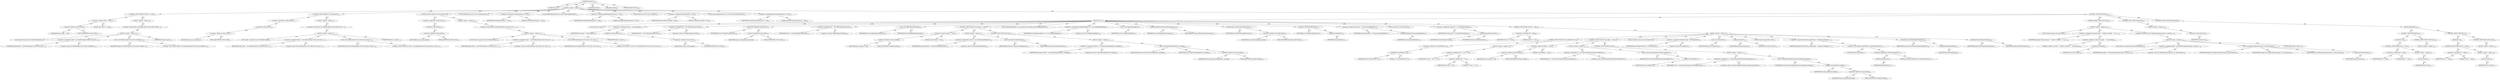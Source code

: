 digraph "execute" {  
"111669149698" [label = <(METHOD,execute)<SUB>126</SUB>> ]
"115964116994" [label = <(PARAM,this)<SUB>126</SUB>> ]
"25769803778" [label = <(BLOCK,&lt;empty&gt;,&lt;empty&gt;)<SUB>126</SUB>> ]
"47244640256" [label = <(CONTROL_STRUCTURE,IF,if (srcFile == null))<SUB>128</SUB>> ]
"30064771076" [label = <(&lt;operator&gt;.equals,srcFile == null)<SUB>128</SUB>> ]
"30064771077" [label = <(&lt;operator&gt;.fieldAccess,this.srcFile)<SUB>128</SUB>> ]
"68719476744" [label = <(IDENTIFIER,this,srcFile == null)> ]
"55834574850" [label = <(FIELD_IDENTIFIER,srcFile,srcFile)<SUB>128</SUB>> ]
"90194313216" [label = <(LITERAL,null,srcFile == null)<SUB>128</SUB>> ]
"25769803779" [label = <(BLOCK,&lt;empty&gt;,&lt;empty&gt;)<SUB>128</SUB>> ]
"30064771078" [label = <(&lt;operator&gt;.throw,throw new BuildException(&quot;Source file not defin...)<SUB>129</SUB>> ]
"25769803780" [label = <(BLOCK,&lt;empty&gt;,&lt;empty&gt;)<SUB>129</SUB>> ]
"94489280512" [label = <(LOCAL,$obj0: org.apache.tools.ant.BuildException)<SUB>129</SUB>> ]
"30064771079" [label = <(&lt;operator&gt;.assignment,$obj0 = new BuildException(&quot;Source file not def...)<SUB>129</SUB>> ]
"68719476745" [label = <(IDENTIFIER,$obj0,$obj0 = new BuildException(&quot;Source file not def...)<SUB>129</SUB>> ]
"30064771080" [label = <(&lt;operator&gt;.alloc,new BuildException(&quot;Source file not defined.&quot;))<SUB>129</SUB>> ]
"30064771081" [label = <(&lt;init&gt;,new BuildException(&quot;Source file not defined.&quot;))<SUB>129</SUB>> ]
"68719476746" [label = <(IDENTIFIER,$obj0,new BuildException(&quot;Source file not defined.&quot;))<SUB>129</SUB>> ]
"90194313217" [label = <(LITERAL,&quot;Source file not defined.&quot;,new BuildException(&quot;Source file not defined.&quot;))<SUB>129</SUB>> ]
"68719476747" [label = <(IDENTIFIER,$obj0,&lt;empty&gt;)<SUB>129</SUB>> ]
"47244640257" [label = <(CONTROL_STRUCTURE,IF,if (!srcFile.exists()))<SUB>132</SUB>> ]
"30064771082" [label = <(&lt;operator&gt;.logicalNot,!srcFile.exists())<SUB>132</SUB>> ]
"30064771083" [label = <(exists,this.srcFile.exists())<SUB>132</SUB>> ]
"30064771084" [label = <(&lt;operator&gt;.fieldAccess,this.srcFile)<SUB>132</SUB>> ]
"68719476748" [label = <(IDENTIFIER,this,this.srcFile.exists())> ]
"55834574851" [label = <(FIELD_IDENTIFIER,srcFile,srcFile)<SUB>132</SUB>> ]
"25769803781" [label = <(BLOCK,&lt;empty&gt;,&lt;empty&gt;)<SUB>132</SUB>> ]
"30064771085" [label = <(&lt;operator&gt;.throw,throw new BuildException(&quot;Source file does not ...)<SUB>133</SUB>> ]
"25769803782" [label = <(BLOCK,&lt;empty&gt;,&lt;empty&gt;)<SUB>133</SUB>> ]
"94489280513" [label = <(LOCAL,$obj1: org.apache.tools.ant.BuildException)<SUB>133</SUB>> ]
"30064771086" [label = <(&lt;operator&gt;.assignment,$obj1 = new BuildException(&quot;Source file does no...)<SUB>133</SUB>> ]
"68719476749" [label = <(IDENTIFIER,$obj1,$obj1 = new BuildException(&quot;Source file does no...)<SUB>133</SUB>> ]
"30064771087" [label = <(&lt;operator&gt;.alloc,new BuildException(&quot;Source file does not exist.&quot;))<SUB>133</SUB>> ]
"30064771088" [label = <(&lt;init&gt;,new BuildException(&quot;Source file does not exist.&quot;))<SUB>133</SUB>> ]
"68719476750" [label = <(IDENTIFIER,$obj1,new BuildException(&quot;Source file does not exist.&quot;))<SUB>133</SUB>> ]
"90194313218" [label = <(LITERAL,&quot;Source file does not exist.&quot;,new BuildException(&quot;Source file does not exist.&quot;))<SUB>133</SUB>> ]
"68719476751" [label = <(IDENTIFIER,$obj1,&lt;empty&gt;)<SUB>133</SUB>> ]
"47244640258" [label = <(CONTROL_STRUCTURE,IF,if (!srcFile.isFile()))<SUB>136</SUB>> ]
"30064771089" [label = <(&lt;operator&gt;.logicalNot,!srcFile.isFile())<SUB>136</SUB>> ]
"30064771090" [label = <(isFile,this.srcFile.isFile())<SUB>136</SUB>> ]
"30064771091" [label = <(&lt;operator&gt;.fieldAccess,this.srcFile)<SUB>136</SUB>> ]
"68719476752" [label = <(IDENTIFIER,this,this.srcFile.isFile())> ]
"55834574852" [label = <(FIELD_IDENTIFIER,srcFile,srcFile)<SUB>136</SUB>> ]
"25769803783" [label = <(BLOCK,&lt;empty&gt;,&lt;empty&gt;)<SUB>136</SUB>> ]
"30064771092" [label = <(&lt;operator&gt;.throw,throw new BuildException(&quot;Source file is not a ...)<SUB>137</SUB>> ]
"25769803784" [label = <(BLOCK,&lt;empty&gt;,&lt;empty&gt;)<SUB>137</SUB>> ]
"94489280514" [label = <(LOCAL,$obj2: org.apache.tools.ant.BuildException)<SUB>137</SUB>> ]
"30064771093" [label = <(&lt;operator&gt;.assignment,$obj2 = new BuildException(&quot;Source file is not ...)<SUB>137</SUB>> ]
"68719476753" [label = <(IDENTIFIER,$obj2,$obj2 = new BuildException(&quot;Source file is not ...)<SUB>137</SUB>> ]
"30064771094" [label = <(&lt;operator&gt;.alloc,new BuildException(&quot;Source file is not a file.&quot;))<SUB>137</SUB>> ]
"30064771095" [label = <(&lt;init&gt;,new BuildException(&quot;Source file is not a file.&quot;))<SUB>137</SUB>> ]
"68719476754" [label = <(IDENTIFIER,$obj2,new BuildException(&quot;Source file is not a file.&quot;))<SUB>137</SUB>> ]
"90194313219" [label = <(LITERAL,&quot;Source file is not a file.&quot;,new BuildException(&quot;Source file is not a file.&quot;))<SUB>137</SUB>> ]
"68719476755" [label = <(IDENTIFIER,$obj2,&lt;empty&gt;)<SUB>137</SUB>> ]
"94489280515" [label = <(LOCAL,FileInputStream fis: java.io.FileInputStream)<SUB>140</SUB>> ]
"30064771096" [label = <(&lt;operator&gt;.assignment,FileInputStream fis = null)<SUB>140</SUB>> ]
"68719476756" [label = <(IDENTIFIER,fis,FileInputStream fis = null)<SUB>140</SUB>> ]
"90194313220" [label = <(LITERAL,null,FileInputStream fis = null)<SUB>140</SUB>> ]
"94489280516" [label = <(LOCAL,BufferedInputStream bis: java.io.BufferedInputStream)<SUB>141</SUB>> ]
"30064771097" [label = <(&lt;operator&gt;.assignment,BufferedInputStream bis = null)<SUB>141</SUB>> ]
"68719476757" [label = <(IDENTIFIER,bis,BufferedInputStream bis = null)<SUB>141</SUB>> ]
"90194313221" [label = <(LITERAL,null,BufferedInputStream bis = null)<SUB>141</SUB>> ]
"94489280517" [label = <(LOCAL,Reader instream: java.io.Reader)<SUB>142</SUB>> ]
"30064771098" [label = <(&lt;operator&gt;.assignment,Reader instream = null)<SUB>142</SUB>> ]
"68719476758" [label = <(IDENTIFIER,instream,Reader instream = null)<SUB>142</SUB>> ]
"90194313222" [label = <(LITERAL,null,Reader instream = null)<SUB>142</SUB>> ]
"94489280518" [label = <(LOCAL,ByteArrayInputStream tis: java.io.ByteArrayInputStream)<SUB>143</SUB>> ]
"30064771099" [label = <(&lt;operator&gt;.assignment,ByteArrayInputStream tis = null)<SUB>143</SUB>> ]
"68719476759" [label = <(IDENTIFIER,tis,ByteArrayInputStream tis = null)<SUB>143</SUB>> ]
"90194313223" [label = <(LITERAL,null,ByteArrayInputStream tis = null)<SUB>143</SUB>> ]
"47244640259" [label = <(CONTROL_STRUCTURE,TRY,try)<SUB>145</SUB>> ]
"25769803785" [label = <(BLOCK,try,try)<SUB>145</SUB>> ]
"94489280519" [label = <(LOCAL,long len: long)<SUB>146</SUB>> ]
"30064771100" [label = <(&lt;operator&gt;.assignment,long len = srcFile.length())<SUB>146</SUB>> ]
"68719476760" [label = <(IDENTIFIER,len,long len = srcFile.length())<SUB>146</SUB>> ]
"30064771101" [label = <(length,this.srcFile.length())<SUB>146</SUB>> ]
"30064771102" [label = <(&lt;operator&gt;.fieldAccess,this.srcFile)<SUB>146</SUB>> ]
"68719476761" [label = <(IDENTIFIER,this,this.srcFile.length())> ]
"55834574853" [label = <(FIELD_IDENTIFIER,srcFile,srcFile)<SUB>146</SUB>> ]
"30064771103" [label = <(&lt;operator&gt;.assignment,fis = new FileInputStream(srcFile))<SUB>149</SUB>> ]
"68719476762" [label = <(IDENTIFIER,fis,fis = new FileInputStream(srcFile))<SUB>149</SUB>> ]
"30064771104" [label = <(&lt;operator&gt;.alloc,new FileInputStream(srcFile))<SUB>149</SUB>> ]
"30064771105" [label = <(&lt;init&gt;,new FileInputStream(srcFile))<SUB>149</SUB>> ]
"68719476763" [label = <(IDENTIFIER,fis,new FileInputStream(srcFile))<SUB>149</SUB>> ]
"30064771106" [label = <(&lt;operator&gt;.fieldAccess,this.srcFile)<SUB>149</SUB>> ]
"68719476764" [label = <(IDENTIFIER,this,new FileInputStream(srcFile))> ]
"55834574854" [label = <(FIELD_IDENTIFIER,srcFile,srcFile)<SUB>149</SUB>> ]
"30064771107" [label = <(&lt;operator&gt;.assignment,bis = new BufferedInputStream(fis))<SUB>150</SUB>> ]
"68719476765" [label = <(IDENTIFIER,bis,bis = new BufferedInputStream(fis))<SUB>150</SUB>> ]
"30064771108" [label = <(&lt;operator&gt;.alloc,new BufferedInputStream(fis))<SUB>150</SUB>> ]
"30064771109" [label = <(&lt;init&gt;,new BufferedInputStream(fis))<SUB>150</SUB>> ]
"68719476766" [label = <(IDENTIFIER,bis,new BufferedInputStream(fis))<SUB>150</SUB>> ]
"68719476767" [label = <(IDENTIFIER,fis,new BufferedInputStream(fis))<SUB>150</SUB>> ]
"47244640260" [label = <(CONTROL_STRUCTURE,IF,if (encoding == null))<SUB>151</SUB>> ]
"30064771110" [label = <(&lt;operator&gt;.equals,encoding == null)<SUB>151</SUB>> ]
"30064771111" [label = <(&lt;operator&gt;.fieldAccess,this.encoding)<SUB>151</SUB>> ]
"68719476768" [label = <(IDENTIFIER,this,encoding == null)> ]
"55834574855" [label = <(FIELD_IDENTIFIER,encoding,encoding)<SUB>151</SUB>> ]
"90194313224" [label = <(LITERAL,null,encoding == null)<SUB>151</SUB>> ]
"25769803786" [label = <(BLOCK,&lt;empty&gt;,&lt;empty&gt;)<SUB>151</SUB>> ]
"30064771112" [label = <(&lt;operator&gt;.assignment,instream = new InputStreamReader(bis))<SUB>152</SUB>> ]
"68719476769" [label = <(IDENTIFIER,instream,instream = new InputStreamReader(bis))<SUB>152</SUB>> ]
"30064771113" [label = <(&lt;operator&gt;.alloc,new InputStreamReader(bis))<SUB>152</SUB>> ]
"30064771114" [label = <(&lt;init&gt;,new InputStreamReader(bis))<SUB>152</SUB>> ]
"68719476770" [label = <(IDENTIFIER,instream,new InputStreamReader(bis))<SUB>152</SUB>> ]
"68719476771" [label = <(IDENTIFIER,bis,new InputStreamReader(bis))<SUB>152</SUB>> ]
"47244640261" [label = <(CONTROL_STRUCTURE,ELSE,else)<SUB>153</SUB>> ]
"25769803787" [label = <(BLOCK,&lt;empty&gt;,&lt;empty&gt;)<SUB>153</SUB>> ]
"30064771115" [label = <(&lt;operator&gt;.assignment,instream = new InputStreamReader(bis, encoding))<SUB>154</SUB>> ]
"68719476772" [label = <(IDENTIFIER,instream,instream = new InputStreamReader(bis, encoding))<SUB>154</SUB>> ]
"30064771116" [label = <(&lt;operator&gt;.alloc,new InputStreamReader(bis, encoding))<SUB>154</SUB>> ]
"30064771117" [label = <(&lt;init&gt;,new InputStreamReader(bis, encoding))<SUB>154</SUB>> ]
"68719476773" [label = <(IDENTIFIER,instream,new InputStreamReader(bis, encoding))<SUB>154</SUB>> ]
"68719476774" [label = <(IDENTIFIER,bis,new InputStreamReader(bis, encoding))<SUB>154</SUB>> ]
"30064771118" [label = <(&lt;operator&gt;.fieldAccess,this.encoding)<SUB>154</SUB>> ]
"68719476775" [label = <(IDENTIFIER,this,new InputStreamReader(bis, encoding))> ]
"55834574856" [label = <(FIELD_IDENTIFIER,encoding,encoding)<SUB>154</SUB>> ]
"94489280520" [label = <(LOCAL,ChainReaderHelper crh: org.apache.tools.ant.filters.util.ChainReaderHelper)<SUB>157</SUB>> ]
"30064771119" [label = <(&lt;operator&gt;.assignment,ChainReaderHelper crh = new ChainReaderHelper())<SUB>157</SUB>> ]
"68719476776" [label = <(IDENTIFIER,crh,ChainReaderHelper crh = new ChainReaderHelper())<SUB>157</SUB>> ]
"30064771120" [label = <(&lt;operator&gt;.alloc,new ChainReaderHelper())<SUB>157</SUB>> ]
"30064771121" [label = <(&lt;init&gt;,new ChainReaderHelper())<SUB>157</SUB>> ]
"68719476777" [label = <(IDENTIFIER,crh,new ChainReaderHelper())<SUB>157</SUB>> ]
"30064771122" [label = <(setPrimaryReader,setPrimaryReader(instream))<SUB>158</SUB>> ]
"68719476778" [label = <(IDENTIFIER,crh,setPrimaryReader(instream))<SUB>158</SUB>> ]
"68719476779" [label = <(IDENTIFIER,instream,setPrimaryReader(instream))<SUB>158</SUB>> ]
"30064771123" [label = <(setFilterChains,setFilterChains(filterChains))<SUB>159</SUB>> ]
"68719476780" [label = <(IDENTIFIER,crh,setFilterChains(filterChains))<SUB>159</SUB>> ]
"30064771124" [label = <(&lt;operator&gt;.fieldAccess,this.filterChains)<SUB>159</SUB>> ]
"68719476781" [label = <(IDENTIFIER,this,setFilterChains(filterChains))> ]
"55834574857" [label = <(FIELD_IDENTIFIER,filterChains,filterChains)<SUB>159</SUB>> ]
"30064771125" [label = <(setProject,setProject(getProject()))<SUB>160</SUB>> ]
"68719476782" [label = <(IDENTIFIER,crh,setProject(getProject()))<SUB>160</SUB>> ]
"30064771126" [label = <(getProject,getProject())<SUB>160</SUB>> ]
"68719476738" [label = <(IDENTIFIER,this,getProject())<SUB>160</SUB>> ]
"30064771127" [label = <(&lt;operator&gt;.assignment,instream = crh.getAssembledReader())<SUB>161</SUB>> ]
"68719476783" [label = <(IDENTIFIER,instream,instream = crh.getAssembledReader())<SUB>161</SUB>> ]
"30064771128" [label = <(getAssembledReader,getAssembledReader())<SUB>161</SUB>> ]
"68719476784" [label = <(IDENTIFIER,crh,getAssembledReader())<SUB>161</SUB>> ]
"94489280521" [label = <(LOCAL,String text: java.lang.String)<SUB>163</SUB>> ]
"30064771129" [label = <(&lt;operator&gt;.assignment,String text = crh.readFully(instream))<SUB>163</SUB>> ]
"68719476785" [label = <(IDENTIFIER,text,String text = crh.readFully(instream))<SUB>163</SUB>> ]
"30064771130" [label = <(readFully,readFully(instream))<SUB>163</SUB>> ]
"68719476786" [label = <(IDENTIFIER,crh,readFully(instream))<SUB>163</SUB>> ]
"68719476787" [label = <(IDENTIFIER,instream,readFully(instream))<SUB>163</SUB>> ]
"47244640262" [label = <(CONTROL_STRUCTURE,IF,if (text != null))<SUB>165</SUB>> ]
"30064771131" [label = <(&lt;operator&gt;.notEquals,text != null)<SUB>165</SUB>> ]
"68719476788" [label = <(IDENTIFIER,text,text != null)<SUB>165</SUB>> ]
"90194313225" [label = <(LITERAL,null,text != null)<SUB>165</SUB>> ]
"25769803788" [label = <(BLOCK,&lt;empty&gt;,&lt;empty&gt;)<SUB>165</SUB>> ]
"47244640263" [label = <(CONTROL_STRUCTURE,IF,if (!text.endsWith(&quot;\n&quot;)))<SUB>166</SUB>> ]
"30064771132" [label = <(&lt;operator&gt;.logicalNot,!text.endsWith(&quot;\n&quot;))<SUB>166</SUB>> ]
"30064771133" [label = <(endsWith,text.endsWith(&quot;\n&quot;))<SUB>166</SUB>> ]
"68719476789" [label = <(IDENTIFIER,text,text.endsWith(&quot;\n&quot;))<SUB>166</SUB>> ]
"90194313226" [label = <(LITERAL,&quot;\n&quot;,text.endsWith(&quot;\n&quot;))<SUB>166</SUB>> ]
"25769803789" [label = <(BLOCK,&lt;empty&gt;,&lt;empty&gt;)<SUB>166</SUB>> ]
"30064771134" [label = <(&lt;operator&gt;.assignment,text = text + &quot;\n&quot;)<SUB>167</SUB>> ]
"68719476790" [label = <(IDENTIFIER,text,text = text + &quot;\n&quot;)<SUB>167</SUB>> ]
"30064771135" [label = <(&lt;operator&gt;.addition,text + &quot;\n&quot;)<SUB>167</SUB>> ]
"68719476791" [label = <(IDENTIFIER,text,text + &quot;\n&quot;)<SUB>167</SUB>> ]
"90194313227" [label = <(LITERAL,&quot;\n&quot;,text + &quot;\n&quot;)<SUB>167</SUB>> ]
"47244640264" [label = <(CONTROL_STRUCTURE,IF,if (encoding == null))<SUB>170</SUB>> ]
"30064771136" [label = <(&lt;operator&gt;.equals,encoding == null)<SUB>170</SUB>> ]
"30064771137" [label = <(&lt;operator&gt;.fieldAccess,this.encoding)<SUB>170</SUB>> ]
"68719476792" [label = <(IDENTIFIER,this,encoding == null)> ]
"55834574858" [label = <(FIELD_IDENTIFIER,encoding,encoding)<SUB>170</SUB>> ]
"90194313228" [label = <(LITERAL,null,encoding == null)<SUB>170</SUB>> ]
"25769803790" [label = <(BLOCK,&lt;empty&gt;,&lt;empty&gt;)<SUB>170</SUB>> ]
"30064771138" [label = <(&lt;operator&gt;.assignment,tis = new ByteArrayInputStream(text.getBytes()))<SUB>171</SUB>> ]
"68719476793" [label = <(IDENTIFIER,tis,tis = new ByteArrayInputStream(text.getBytes()))<SUB>171</SUB>> ]
"30064771139" [label = <(&lt;operator&gt;.alloc,new ByteArrayInputStream(text.getBytes()))<SUB>171</SUB>> ]
"30064771140" [label = <(&lt;init&gt;,new ByteArrayInputStream(text.getBytes()))<SUB>171</SUB>> ]
"68719476794" [label = <(IDENTIFIER,tis,new ByteArrayInputStream(text.getBytes()))<SUB>171</SUB>> ]
"30064771141" [label = <(getBytes,text.getBytes())<SUB>171</SUB>> ]
"68719476795" [label = <(IDENTIFIER,text,text.getBytes())<SUB>171</SUB>> ]
"47244640265" [label = <(CONTROL_STRUCTURE,ELSE,else)<SUB>172</SUB>> ]
"25769803791" [label = <(BLOCK,&lt;empty&gt;,&lt;empty&gt;)<SUB>172</SUB>> ]
"30064771142" [label = <(&lt;operator&gt;.assignment,tis = new ByteArrayInputStream(text.getBytes(en...)<SUB>173</SUB>> ]
"68719476796" [label = <(IDENTIFIER,tis,tis = new ByteArrayInputStream(text.getBytes(en...)<SUB>173</SUB>> ]
"30064771143" [label = <(&lt;operator&gt;.alloc,new ByteArrayInputStream(text.getBytes(encoding)))<SUB>173</SUB>> ]
"30064771144" [label = <(&lt;init&gt;,new ByteArrayInputStream(text.getBytes(encoding)))<SUB>173</SUB>> ]
"68719476797" [label = <(IDENTIFIER,tis,new ByteArrayInputStream(text.getBytes(encoding)))<SUB>173</SUB>> ]
"30064771145" [label = <(getBytes,text.getBytes(encoding))<SUB>173</SUB>> ]
"68719476798" [label = <(IDENTIFIER,text,text.getBytes(encoding))<SUB>173</SUB>> ]
"30064771146" [label = <(&lt;operator&gt;.fieldAccess,this.encoding)<SUB>173</SUB>> ]
"68719476799" [label = <(IDENTIFIER,this,text.getBytes(encoding))> ]
"55834574859" [label = <(FIELD_IDENTIFIER,encoding,encoding)<SUB>173</SUB>> ]
"94489280522" [label = <(LOCAL,Properties props: java.util.Properties)<SUB>175</SUB>> ]
"30064771147" [label = <(&lt;operator&gt;.assignment,Properties props = new Properties())<SUB>175</SUB>> ]
"68719476800" [label = <(IDENTIFIER,props,Properties props = new Properties())<SUB>175</SUB>> ]
"30064771148" [label = <(&lt;operator&gt;.alloc,new Properties())<SUB>175</SUB>> ]
"30064771149" [label = <(&lt;init&gt;,new Properties())<SUB>175</SUB>> ]
"68719476801" [label = <(IDENTIFIER,props,new Properties())<SUB>175</SUB>> ]
"30064771150" [label = <(load,props.load(tis))<SUB>176</SUB>> ]
"68719476802" [label = <(IDENTIFIER,props,props.load(tis))<SUB>176</SUB>> ]
"68719476803" [label = <(IDENTIFIER,tis,props.load(tis))<SUB>176</SUB>> ]
"94489280523" [label = <(LOCAL,Property propertyTask: ANY)<SUB>178</SUB>> ]
"30064771151" [label = <(&lt;operator&gt;.assignment,Property propertyTask = (Property) getProject()...)<SUB>178</SUB>> ]
"68719476804" [label = <(IDENTIFIER,propertyTask,Property propertyTask = (Property) getProject()...)<SUB>178</SUB>> ]
"30064771152" [label = <(&lt;operator&gt;.cast,(Property) getProject().createTask(&quot;property&quot;))<SUB>179</SUB>> ]
"180388626432" [label = <(TYPE_REF,Property,Property)<SUB>179</SUB>> ]
"30064771153" [label = <(createTask,getProject().createTask(&quot;property&quot;))<SUB>179</SUB>> ]
"30064771154" [label = <(getProject,getProject())<SUB>179</SUB>> ]
"68719476739" [label = <(IDENTIFIER,this,getProject())<SUB>179</SUB>> ]
"90194313229" [label = <(LITERAL,&quot;property&quot;,getProject().createTask(&quot;property&quot;))<SUB>179</SUB>> ]
"30064771155" [label = <(setTaskName,setTaskName(getTaskName()))<SUB>180</SUB>> ]
"68719476805" [label = <(IDENTIFIER,propertyTask,setTaskName(getTaskName()))<SUB>180</SUB>> ]
"30064771156" [label = <(getTaskName,getTaskName())<SUB>180</SUB>> ]
"68719476740" [label = <(IDENTIFIER,this,getTaskName())<SUB>180</SUB>> ]
"30064771157" [label = <(addProperties,addProperties(props))<SUB>181</SUB>> ]
"68719476806" [label = <(IDENTIFIER,propertyTask,addProperties(props))<SUB>181</SUB>> ]
"68719476807" [label = <(IDENTIFIER,props,addProperties(props))<SUB>181</SUB>> ]
"47244640266" [label = <(CONTROL_STRUCTURE,CATCH,catch)<SUB>184</SUB>> ]
"25769803792" [label = <(BLOCK,&lt;empty&gt;,&lt;empty&gt;)<SUB>184</SUB>> ]
"94489280524" [label = <(LOCAL,String message: java.lang.String)<SUB>185</SUB>> ]
"30064771158" [label = <(&lt;operator&gt;.assignment,String message = &quot;Unable to load file: &quot; + ioe....)<SUB>185</SUB>> ]
"68719476808" [label = <(IDENTIFIER,message,String message = &quot;Unable to load file: &quot; + ioe....)<SUB>185</SUB>> ]
"30064771159" [label = <(&lt;operator&gt;.addition,&quot;Unable to load file: &quot; + ioe.toString())<SUB>185</SUB>> ]
"90194313230" [label = <(LITERAL,&quot;Unable to load file: &quot;,&quot;Unable to load file: &quot; + ioe.toString())<SUB>185</SUB>> ]
"30064771160" [label = <(toString,ioe.toString())<SUB>185</SUB>> ]
"68719476809" [label = <(IDENTIFIER,ioe,ioe.toString())<SUB>185</SUB>> ]
"30064771161" [label = <(&lt;operator&gt;.throw,throw new BuildException(message, ioe, getLocat...)<SUB>186</SUB>> ]
"25769803793" [label = <(BLOCK,&lt;empty&gt;,&lt;empty&gt;)<SUB>186</SUB>> ]
"94489280525" [label = <(LOCAL,$obj3: org.apache.tools.ant.BuildException)<SUB>186</SUB>> ]
"30064771162" [label = <(&lt;operator&gt;.assignment,$obj3 = new BuildException(message, ioe, getLoc...)<SUB>186</SUB>> ]
"68719476810" [label = <(IDENTIFIER,$obj3,$obj3 = new BuildException(message, ioe, getLoc...)<SUB>186</SUB>> ]
"30064771163" [label = <(&lt;operator&gt;.alloc,new BuildException(message, ioe, getLocation()))<SUB>186</SUB>> ]
"30064771164" [label = <(&lt;init&gt;,new BuildException(message, ioe, getLocation()))<SUB>186</SUB>> ]
"68719476811" [label = <(IDENTIFIER,$obj3,new BuildException(message, ioe, getLocation()))<SUB>186</SUB>> ]
"68719476812" [label = <(IDENTIFIER,message,new BuildException(message, ioe, getLocation()))<SUB>186</SUB>> ]
"68719476813" [label = <(IDENTIFIER,ioe,new BuildException(message, ioe, getLocation()))<SUB>186</SUB>> ]
"30064771165" [label = <(getLocation,getLocation())<SUB>186</SUB>> ]
"68719476741" [label = <(IDENTIFIER,this,getLocation())<SUB>186</SUB>> ]
"68719476814" [label = <(IDENTIFIER,$obj3,&lt;empty&gt;)<SUB>186</SUB>> ]
"47244640267" [label = <(CONTROL_STRUCTURE,CATCH,catch)<SUB>187</SUB>> ]
"25769803794" [label = <(BLOCK,&lt;empty&gt;,&lt;empty&gt;)<SUB>187</SUB>> ]
"30064771166" [label = <(&lt;operator&gt;.throw,throw be;)<SUB>188</SUB>> ]
"68719476815" [label = <(IDENTIFIER,be,throw be;)<SUB>188</SUB>> ]
"47244640268" [label = <(CONTROL_STRUCTURE,FINALLY,finally)<SUB>189</SUB>> ]
"25769803795" [label = <(BLOCK,finally,finally)<SUB>189</SUB>> ]
"47244640269" [label = <(CONTROL_STRUCTURE,TRY,try)<SUB>190</SUB>> ]
"25769803796" [label = <(BLOCK,try,try)<SUB>190</SUB>> ]
"47244640270" [label = <(CONTROL_STRUCTURE,IF,if (fis != null))<SUB>191</SUB>> ]
"30064771167" [label = <(&lt;operator&gt;.notEquals,fis != null)<SUB>191</SUB>> ]
"68719476816" [label = <(IDENTIFIER,fis,fis != null)<SUB>191</SUB>> ]
"90194313231" [label = <(LITERAL,null,fis != null)<SUB>191</SUB>> ]
"25769803797" [label = <(BLOCK,&lt;empty&gt;,&lt;empty&gt;)<SUB>191</SUB>> ]
"30064771168" [label = <(close,fis.close())<SUB>192</SUB>> ]
"68719476817" [label = <(IDENTIFIER,fis,fis.close())<SUB>192</SUB>> ]
"47244640271" [label = <(CONTROL_STRUCTURE,CATCH,catch)<SUB>194</SUB>> ]
"25769803798" [label = <(BLOCK,&lt;empty&gt;,&lt;empty&gt;)<SUB>194</SUB>> ]
"47244640272" [label = <(CONTROL_STRUCTURE,TRY,try)<SUB>197</SUB>> ]
"25769803799" [label = <(BLOCK,try,try)<SUB>197</SUB>> ]
"47244640273" [label = <(CONTROL_STRUCTURE,IF,if (tis != null))<SUB>198</SUB>> ]
"30064771169" [label = <(&lt;operator&gt;.notEquals,tis != null)<SUB>198</SUB>> ]
"68719476818" [label = <(IDENTIFIER,tis,tis != null)<SUB>198</SUB>> ]
"90194313232" [label = <(LITERAL,null,tis != null)<SUB>198</SUB>> ]
"25769803800" [label = <(BLOCK,&lt;empty&gt;,&lt;empty&gt;)<SUB>198</SUB>> ]
"30064771170" [label = <(close,tis.close())<SUB>199</SUB>> ]
"68719476819" [label = <(IDENTIFIER,tis,tis.close())<SUB>199</SUB>> ]
"47244640274" [label = <(CONTROL_STRUCTURE,CATCH,catch)<SUB>201</SUB>> ]
"25769803801" [label = <(BLOCK,&lt;empty&gt;,&lt;empty&gt;)<SUB>201</SUB>> ]
"133143986183" [label = <(MODIFIER,PUBLIC)> ]
"133143986184" [label = <(MODIFIER,VIRTUAL)> ]
"128849018882" [label = <(METHOD_RETURN,void)<SUB>126</SUB>> ]
  "111669149698" -> "115964116994"  [ label = "AST: "] 
  "111669149698" -> "25769803778"  [ label = "AST: "] 
  "111669149698" -> "133143986183"  [ label = "AST: "] 
  "111669149698" -> "133143986184"  [ label = "AST: "] 
  "111669149698" -> "128849018882"  [ label = "AST: "] 
  "25769803778" -> "47244640256"  [ label = "AST: "] 
  "25769803778" -> "47244640257"  [ label = "AST: "] 
  "25769803778" -> "47244640258"  [ label = "AST: "] 
  "25769803778" -> "94489280515"  [ label = "AST: "] 
  "25769803778" -> "30064771096"  [ label = "AST: "] 
  "25769803778" -> "94489280516"  [ label = "AST: "] 
  "25769803778" -> "30064771097"  [ label = "AST: "] 
  "25769803778" -> "94489280517"  [ label = "AST: "] 
  "25769803778" -> "30064771098"  [ label = "AST: "] 
  "25769803778" -> "94489280518"  [ label = "AST: "] 
  "25769803778" -> "30064771099"  [ label = "AST: "] 
  "25769803778" -> "47244640259"  [ label = "AST: "] 
  "47244640256" -> "30064771076"  [ label = "AST: "] 
  "47244640256" -> "25769803779"  [ label = "AST: "] 
  "30064771076" -> "30064771077"  [ label = "AST: "] 
  "30064771076" -> "90194313216"  [ label = "AST: "] 
  "30064771077" -> "68719476744"  [ label = "AST: "] 
  "30064771077" -> "55834574850"  [ label = "AST: "] 
  "25769803779" -> "30064771078"  [ label = "AST: "] 
  "30064771078" -> "25769803780"  [ label = "AST: "] 
  "25769803780" -> "94489280512"  [ label = "AST: "] 
  "25769803780" -> "30064771079"  [ label = "AST: "] 
  "25769803780" -> "30064771081"  [ label = "AST: "] 
  "25769803780" -> "68719476747"  [ label = "AST: "] 
  "30064771079" -> "68719476745"  [ label = "AST: "] 
  "30064771079" -> "30064771080"  [ label = "AST: "] 
  "30064771081" -> "68719476746"  [ label = "AST: "] 
  "30064771081" -> "90194313217"  [ label = "AST: "] 
  "47244640257" -> "30064771082"  [ label = "AST: "] 
  "47244640257" -> "25769803781"  [ label = "AST: "] 
  "30064771082" -> "30064771083"  [ label = "AST: "] 
  "30064771083" -> "30064771084"  [ label = "AST: "] 
  "30064771084" -> "68719476748"  [ label = "AST: "] 
  "30064771084" -> "55834574851"  [ label = "AST: "] 
  "25769803781" -> "30064771085"  [ label = "AST: "] 
  "30064771085" -> "25769803782"  [ label = "AST: "] 
  "25769803782" -> "94489280513"  [ label = "AST: "] 
  "25769803782" -> "30064771086"  [ label = "AST: "] 
  "25769803782" -> "30064771088"  [ label = "AST: "] 
  "25769803782" -> "68719476751"  [ label = "AST: "] 
  "30064771086" -> "68719476749"  [ label = "AST: "] 
  "30064771086" -> "30064771087"  [ label = "AST: "] 
  "30064771088" -> "68719476750"  [ label = "AST: "] 
  "30064771088" -> "90194313218"  [ label = "AST: "] 
  "47244640258" -> "30064771089"  [ label = "AST: "] 
  "47244640258" -> "25769803783"  [ label = "AST: "] 
  "30064771089" -> "30064771090"  [ label = "AST: "] 
  "30064771090" -> "30064771091"  [ label = "AST: "] 
  "30064771091" -> "68719476752"  [ label = "AST: "] 
  "30064771091" -> "55834574852"  [ label = "AST: "] 
  "25769803783" -> "30064771092"  [ label = "AST: "] 
  "30064771092" -> "25769803784"  [ label = "AST: "] 
  "25769803784" -> "94489280514"  [ label = "AST: "] 
  "25769803784" -> "30064771093"  [ label = "AST: "] 
  "25769803784" -> "30064771095"  [ label = "AST: "] 
  "25769803784" -> "68719476755"  [ label = "AST: "] 
  "30064771093" -> "68719476753"  [ label = "AST: "] 
  "30064771093" -> "30064771094"  [ label = "AST: "] 
  "30064771095" -> "68719476754"  [ label = "AST: "] 
  "30064771095" -> "90194313219"  [ label = "AST: "] 
  "30064771096" -> "68719476756"  [ label = "AST: "] 
  "30064771096" -> "90194313220"  [ label = "AST: "] 
  "30064771097" -> "68719476757"  [ label = "AST: "] 
  "30064771097" -> "90194313221"  [ label = "AST: "] 
  "30064771098" -> "68719476758"  [ label = "AST: "] 
  "30064771098" -> "90194313222"  [ label = "AST: "] 
  "30064771099" -> "68719476759"  [ label = "AST: "] 
  "30064771099" -> "90194313223"  [ label = "AST: "] 
  "47244640259" -> "25769803785"  [ label = "AST: "] 
  "47244640259" -> "47244640266"  [ label = "AST: "] 
  "47244640259" -> "47244640267"  [ label = "AST: "] 
  "47244640259" -> "47244640268"  [ label = "AST: "] 
  "25769803785" -> "94489280519"  [ label = "AST: "] 
  "25769803785" -> "30064771100"  [ label = "AST: "] 
  "25769803785" -> "30064771103"  [ label = "AST: "] 
  "25769803785" -> "30064771105"  [ label = "AST: "] 
  "25769803785" -> "30064771107"  [ label = "AST: "] 
  "25769803785" -> "30064771109"  [ label = "AST: "] 
  "25769803785" -> "47244640260"  [ label = "AST: "] 
  "25769803785" -> "94489280520"  [ label = "AST: "] 
  "25769803785" -> "30064771119"  [ label = "AST: "] 
  "25769803785" -> "30064771121"  [ label = "AST: "] 
  "25769803785" -> "30064771122"  [ label = "AST: "] 
  "25769803785" -> "30064771123"  [ label = "AST: "] 
  "25769803785" -> "30064771125"  [ label = "AST: "] 
  "25769803785" -> "30064771127"  [ label = "AST: "] 
  "25769803785" -> "94489280521"  [ label = "AST: "] 
  "25769803785" -> "30064771129"  [ label = "AST: "] 
  "25769803785" -> "47244640262"  [ label = "AST: "] 
  "30064771100" -> "68719476760"  [ label = "AST: "] 
  "30064771100" -> "30064771101"  [ label = "AST: "] 
  "30064771101" -> "30064771102"  [ label = "AST: "] 
  "30064771102" -> "68719476761"  [ label = "AST: "] 
  "30064771102" -> "55834574853"  [ label = "AST: "] 
  "30064771103" -> "68719476762"  [ label = "AST: "] 
  "30064771103" -> "30064771104"  [ label = "AST: "] 
  "30064771105" -> "68719476763"  [ label = "AST: "] 
  "30064771105" -> "30064771106"  [ label = "AST: "] 
  "30064771106" -> "68719476764"  [ label = "AST: "] 
  "30064771106" -> "55834574854"  [ label = "AST: "] 
  "30064771107" -> "68719476765"  [ label = "AST: "] 
  "30064771107" -> "30064771108"  [ label = "AST: "] 
  "30064771109" -> "68719476766"  [ label = "AST: "] 
  "30064771109" -> "68719476767"  [ label = "AST: "] 
  "47244640260" -> "30064771110"  [ label = "AST: "] 
  "47244640260" -> "25769803786"  [ label = "AST: "] 
  "47244640260" -> "47244640261"  [ label = "AST: "] 
  "30064771110" -> "30064771111"  [ label = "AST: "] 
  "30064771110" -> "90194313224"  [ label = "AST: "] 
  "30064771111" -> "68719476768"  [ label = "AST: "] 
  "30064771111" -> "55834574855"  [ label = "AST: "] 
  "25769803786" -> "30064771112"  [ label = "AST: "] 
  "25769803786" -> "30064771114"  [ label = "AST: "] 
  "30064771112" -> "68719476769"  [ label = "AST: "] 
  "30064771112" -> "30064771113"  [ label = "AST: "] 
  "30064771114" -> "68719476770"  [ label = "AST: "] 
  "30064771114" -> "68719476771"  [ label = "AST: "] 
  "47244640261" -> "25769803787"  [ label = "AST: "] 
  "25769803787" -> "30064771115"  [ label = "AST: "] 
  "25769803787" -> "30064771117"  [ label = "AST: "] 
  "30064771115" -> "68719476772"  [ label = "AST: "] 
  "30064771115" -> "30064771116"  [ label = "AST: "] 
  "30064771117" -> "68719476773"  [ label = "AST: "] 
  "30064771117" -> "68719476774"  [ label = "AST: "] 
  "30064771117" -> "30064771118"  [ label = "AST: "] 
  "30064771118" -> "68719476775"  [ label = "AST: "] 
  "30064771118" -> "55834574856"  [ label = "AST: "] 
  "30064771119" -> "68719476776"  [ label = "AST: "] 
  "30064771119" -> "30064771120"  [ label = "AST: "] 
  "30064771121" -> "68719476777"  [ label = "AST: "] 
  "30064771122" -> "68719476778"  [ label = "AST: "] 
  "30064771122" -> "68719476779"  [ label = "AST: "] 
  "30064771123" -> "68719476780"  [ label = "AST: "] 
  "30064771123" -> "30064771124"  [ label = "AST: "] 
  "30064771124" -> "68719476781"  [ label = "AST: "] 
  "30064771124" -> "55834574857"  [ label = "AST: "] 
  "30064771125" -> "68719476782"  [ label = "AST: "] 
  "30064771125" -> "30064771126"  [ label = "AST: "] 
  "30064771126" -> "68719476738"  [ label = "AST: "] 
  "30064771127" -> "68719476783"  [ label = "AST: "] 
  "30064771127" -> "30064771128"  [ label = "AST: "] 
  "30064771128" -> "68719476784"  [ label = "AST: "] 
  "30064771129" -> "68719476785"  [ label = "AST: "] 
  "30064771129" -> "30064771130"  [ label = "AST: "] 
  "30064771130" -> "68719476786"  [ label = "AST: "] 
  "30064771130" -> "68719476787"  [ label = "AST: "] 
  "47244640262" -> "30064771131"  [ label = "AST: "] 
  "47244640262" -> "25769803788"  [ label = "AST: "] 
  "30064771131" -> "68719476788"  [ label = "AST: "] 
  "30064771131" -> "90194313225"  [ label = "AST: "] 
  "25769803788" -> "47244640263"  [ label = "AST: "] 
  "25769803788" -> "47244640264"  [ label = "AST: "] 
  "25769803788" -> "94489280522"  [ label = "AST: "] 
  "25769803788" -> "30064771147"  [ label = "AST: "] 
  "25769803788" -> "30064771149"  [ label = "AST: "] 
  "25769803788" -> "30064771150"  [ label = "AST: "] 
  "25769803788" -> "94489280523"  [ label = "AST: "] 
  "25769803788" -> "30064771151"  [ label = "AST: "] 
  "25769803788" -> "30064771155"  [ label = "AST: "] 
  "25769803788" -> "30064771157"  [ label = "AST: "] 
  "47244640263" -> "30064771132"  [ label = "AST: "] 
  "47244640263" -> "25769803789"  [ label = "AST: "] 
  "30064771132" -> "30064771133"  [ label = "AST: "] 
  "30064771133" -> "68719476789"  [ label = "AST: "] 
  "30064771133" -> "90194313226"  [ label = "AST: "] 
  "25769803789" -> "30064771134"  [ label = "AST: "] 
  "30064771134" -> "68719476790"  [ label = "AST: "] 
  "30064771134" -> "30064771135"  [ label = "AST: "] 
  "30064771135" -> "68719476791"  [ label = "AST: "] 
  "30064771135" -> "90194313227"  [ label = "AST: "] 
  "47244640264" -> "30064771136"  [ label = "AST: "] 
  "47244640264" -> "25769803790"  [ label = "AST: "] 
  "47244640264" -> "47244640265"  [ label = "AST: "] 
  "30064771136" -> "30064771137"  [ label = "AST: "] 
  "30064771136" -> "90194313228"  [ label = "AST: "] 
  "30064771137" -> "68719476792"  [ label = "AST: "] 
  "30064771137" -> "55834574858"  [ label = "AST: "] 
  "25769803790" -> "30064771138"  [ label = "AST: "] 
  "25769803790" -> "30064771140"  [ label = "AST: "] 
  "30064771138" -> "68719476793"  [ label = "AST: "] 
  "30064771138" -> "30064771139"  [ label = "AST: "] 
  "30064771140" -> "68719476794"  [ label = "AST: "] 
  "30064771140" -> "30064771141"  [ label = "AST: "] 
  "30064771141" -> "68719476795"  [ label = "AST: "] 
  "47244640265" -> "25769803791"  [ label = "AST: "] 
  "25769803791" -> "30064771142"  [ label = "AST: "] 
  "25769803791" -> "30064771144"  [ label = "AST: "] 
  "30064771142" -> "68719476796"  [ label = "AST: "] 
  "30064771142" -> "30064771143"  [ label = "AST: "] 
  "30064771144" -> "68719476797"  [ label = "AST: "] 
  "30064771144" -> "30064771145"  [ label = "AST: "] 
  "30064771145" -> "68719476798"  [ label = "AST: "] 
  "30064771145" -> "30064771146"  [ label = "AST: "] 
  "30064771146" -> "68719476799"  [ label = "AST: "] 
  "30064771146" -> "55834574859"  [ label = "AST: "] 
  "30064771147" -> "68719476800"  [ label = "AST: "] 
  "30064771147" -> "30064771148"  [ label = "AST: "] 
  "30064771149" -> "68719476801"  [ label = "AST: "] 
  "30064771150" -> "68719476802"  [ label = "AST: "] 
  "30064771150" -> "68719476803"  [ label = "AST: "] 
  "30064771151" -> "68719476804"  [ label = "AST: "] 
  "30064771151" -> "30064771152"  [ label = "AST: "] 
  "30064771152" -> "180388626432"  [ label = "AST: "] 
  "30064771152" -> "30064771153"  [ label = "AST: "] 
  "30064771153" -> "30064771154"  [ label = "AST: "] 
  "30064771153" -> "90194313229"  [ label = "AST: "] 
  "30064771154" -> "68719476739"  [ label = "AST: "] 
  "30064771155" -> "68719476805"  [ label = "AST: "] 
  "30064771155" -> "30064771156"  [ label = "AST: "] 
  "30064771156" -> "68719476740"  [ label = "AST: "] 
  "30064771157" -> "68719476806"  [ label = "AST: "] 
  "30064771157" -> "68719476807"  [ label = "AST: "] 
  "47244640266" -> "25769803792"  [ label = "AST: "] 
  "25769803792" -> "94489280524"  [ label = "AST: "] 
  "25769803792" -> "30064771158"  [ label = "AST: "] 
  "25769803792" -> "30064771161"  [ label = "AST: "] 
  "30064771158" -> "68719476808"  [ label = "AST: "] 
  "30064771158" -> "30064771159"  [ label = "AST: "] 
  "30064771159" -> "90194313230"  [ label = "AST: "] 
  "30064771159" -> "30064771160"  [ label = "AST: "] 
  "30064771160" -> "68719476809"  [ label = "AST: "] 
  "30064771161" -> "25769803793"  [ label = "AST: "] 
  "25769803793" -> "94489280525"  [ label = "AST: "] 
  "25769803793" -> "30064771162"  [ label = "AST: "] 
  "25769803793" -> "30064771164"  [ label = "AST: "] 
  "25769803793" -> "68719476814"  [ label = "AST: "] 
  "30064771162" -> "68719476810"  [ label = "AST: "] 
  "30064771162" -> "30064771163"  [ label = "AST: "] 
  "30064771164" -> "68719476811"  [ label = "AST: "] 
  "30064771164" -> "68719476812"  [ label = "AST: "] 
  "30064771164" -> "68719476813"  [ label = "AST: "] 
  "30064771164" -> "30064771165"  [ label = "AST: "] 
  "30064771165" -> "68719476741"  [ label = "AST: "] 
  "47244640267" -> "25769803794"  [ label = "AST: "] 
  "25769803794" -> "30064771166"  [ label = "AST: "] 
  "30064771166" -> "68719476815"  [ label = "AST: "] 
  "47244640268" -> "25769803795"  [ label = "AST: "] 
  "25769803795" -> "47244640269"  [ label = "AST: "] 
  "25769803795" -> "47244640272"  [ label = "AST: "] 
  "47244640269" -> "25769803796"  [ label = "AST: "] 
  "47244640269" -> "47244640271"  [ label = "AST: "] 
  "25769803796" -> "47244640270"  [ label = "AST: "] 
  "47244640270" -> "30064771167"  [ label = "AST: "] 
  "47244640270" -> "25769803797"  [ label = "AST: "] 
  "30064771167" -> "68719476816"  [ label = "AST: "] 
  "30064771167" -> "90194313231"  [ label = "AST: "] 
  "25769803797" -> "30064771168"  [ label = "AST: "] 
  "30064771168" -> "68719476817"  [ label = "AST: "] 
  "47244640271" -> "25769803798"  [ label = "AST: "] 
  "47244640272" -> "25769803799"  [ label = "AST: "] 
  "47244640272" -> "47244640274"  [ label = "AST: "] 
  "25769803799" -> "47244640273"  [ label = "AST: "] 
  "47244640273" -> "30064771169"  [ label = "AST: "] 
  "47244640273" -> "25769803800"  [ label = "AST: "] 
  "30064771169" -> "68719476818"  [ label = "AST: "] 
  "30064771169" -> "90194313232"  [ label = "AST: "] 
  "25769803800" -> "30064771170"  [ label = "AST: "] 
  "30064771170" -> "68719476819"  [ label = "AST: "] 
  "47244640274" -> "25769803801"  [ label = "AST: "] 
  "111669149698" -> "115964116994"  [ label = "DDG: "] 
}
